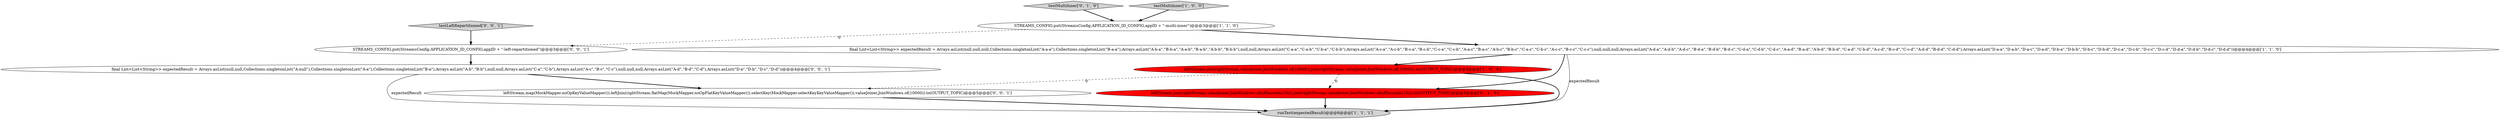 digraph {
4 [style = filled, label = "STREAMS_CONFIG.put(StreamsConfig.APPLICATION_ID_CONFIG,appID + \"-multi-inner\")@@@3@@@['1', '1', '0']", fillcolor = white, shape = ellipse image = "AAA0AAABBB1BBB"];
5 [style = filled, label = "testMultiInner['0', '1', '0']", fillcolor = lightgray, shape = diamond image = "AAA0AAABBB2BBB"];
1 [style = filled, label = "runTest(expectedResult)@@@6@@@['1', '1', '1']", fillcolor = lightgray, shape = ellipse image = "AAA0AAABBB1BBB"];
0 [style = filled, label = "final List<List<String>> expectedResult = Arrays.asList(null,null,null,Collections.singletonList(\"A-a-a\"),Collections.singletonList(\"B-a-a\"),Arrays.asList(\"A-b-a\",\"B-b-a\",\"A-a-b\",\"B-a-b\",\"A-b-b\",\"B-b-b\"),null,null,Arrays.asList(\"C-a-a\",\"C-a-b\",\"C-b-a\",\"C-b-b\"),Arrays.asList(\"A-c-a\",\"A-c-b\",\"B-c-a\",\"B-c-b\",\"C-c-a\",\"C-c-b\",\"A-a-c\",\"B-a-c\",\"A-b-c\",\"B-b-c\",\"C-a-c\",\"C-b-c\",\"A-c-c\",\"B-c-c\",\"C-c-c\"),null,null,null,Arrays.asList(\"A-d-a\",\"A-d-b\",\"A-d-c\",\"B-d-a\",\"B-d-b\",\"B-d-c\",\"C-d-a\",\"C-d-b\",\"C-d-c\",\"A-a-d\",\"B-a-d\",\"A-b-d\",\"B-b-d\",\"C-a-d\",\"C-b-d\",\"A-c-d\",\"B-c-d\",\"C-c-d\",\"A-d-d\",\"B-d-d\",\"C-d-d\"),Arrays.asList(\"D-a-a\",\"D-a-b\",\"D-a-c\",\"D-a-d\",\"D-b-a\",\"D-b-b\",\"D-b-c\",\"D-b-d\",\"D-c-a\",\"D-c-b\",\"D-c-c\",\"D-c-d\",\"D-d-a\",\"D-d-b\",\"D-d-c\",\"D-d-d\"))@@@4@@@['1', '1', '0']", fillcolor = white, shape = ellipse image = "AAA0AAABBB1BBB"];
8 [style = filled, label = "leftStream.map(MockMapper.noOpKeyValueMapper()).leftJoin(rightStream.flatMap(MockMapper.noOpFlatKeyValueMapper()).selectKey(MockMapper.selectKeyKeyValueMapper()),valueJoiner,JoinWindows.of(10000)).to(OUTPUT_TOPIC)@@@5@@@['0', '0', '1']", fillcolor = white, shape = ellipse image = "AAA0AAABBB3BBB"];
9 [style = filled, label = "STREAMS_CONFIG.put(StreamsConfig.APPLICATION_ID_CONFIG,appID + \"-left-repartitioned\")@@@3@@@['0', '0', '1']", fillcolor = white, shape = ellipse image = "AAA0AAABBB3BBB"];
2 [style = filled, label = "testMultiInner['1', '0', '0']", fillcolor = lightgray, shape = diamond image = "AAA0AAABBB1BBB"];
6 [style = filled, label = "leftStream.join(rightStream,valueJoiner,JoinWindows.of(ofSeconds(10))).join(rightStream,valueJoiner,JoinWindows.of(ofSeconds(10))).to(OUTPUT_TOPIC)@@@5@@@['0', '1', '0']", fillcolor = red, shape = ellipse image = "AAA1AAABBB2BBB"];
3 [style = filled, label = "leftStream.join(rightStream,valueJoiner,JoinWindows.of(10000)).join(rightStream,valueJoiner,JoinWindows.of(10000)).to(OUTPUT_TOPIC)@@@5@@@['1', '0', '0']", fillcolor = red, shape = ellipse image = "AAA1AAABBB1BBB"];
10 [style = filled, label = "testLeftRepartitioned['0', '0', '1']", fillcolor = lightgray, shape = diamond image = "AAA0AAABBB3BBB"];
7 [style = filled, label = "final List<List<String>> expectedResult = Arrays.asList(null,null,Collections.singletonList(\"A-null\"),Collections.singletonList(\"A-a\"),Collections.singletonList(\"B-a\"),Arrays.asList(\"A-b\",\"B-b\"),null,null,Arrays.asList(\"C-a\",\"C-b\"),Arrays.asList(\"A-c\",\"B-c\",\"C-c\"),null,null,null,Arrays.asList(\"A-d\",\"B-d\",\"C-d\"),Arrays.asList(\"D-a\",\"D-b\",\"D-c\",\"D-d\"))@@@4@@@['0', '0', '1']", fillcolor = white, shape = ellipse image = "AAA0AAABBB3BBB"];
0->3 [style = bold, label=""];
8->1 [style = bold, label=""];
6->1 [style = bold, label=""];
4->9 [style = dashed, label="0"];
3->8 [style = dashed, label="0"];
10->9 [style = bold, label=""];
3->6 [style = dashed, label="0"];
7->1 [style = solid, label="expectedResult"];
3->1 [style = bold, label=""];
9->7 [style = bold, label=""];
7->8 [style = bold, label=""];
0->6 [style = bold, label=""];
2->4 [style = bold, label=""];
0->1 [style = solid, label="expectedResult"];
5->4 [style = bold, label=""];
4->0 [style = bold, label=""];
}
